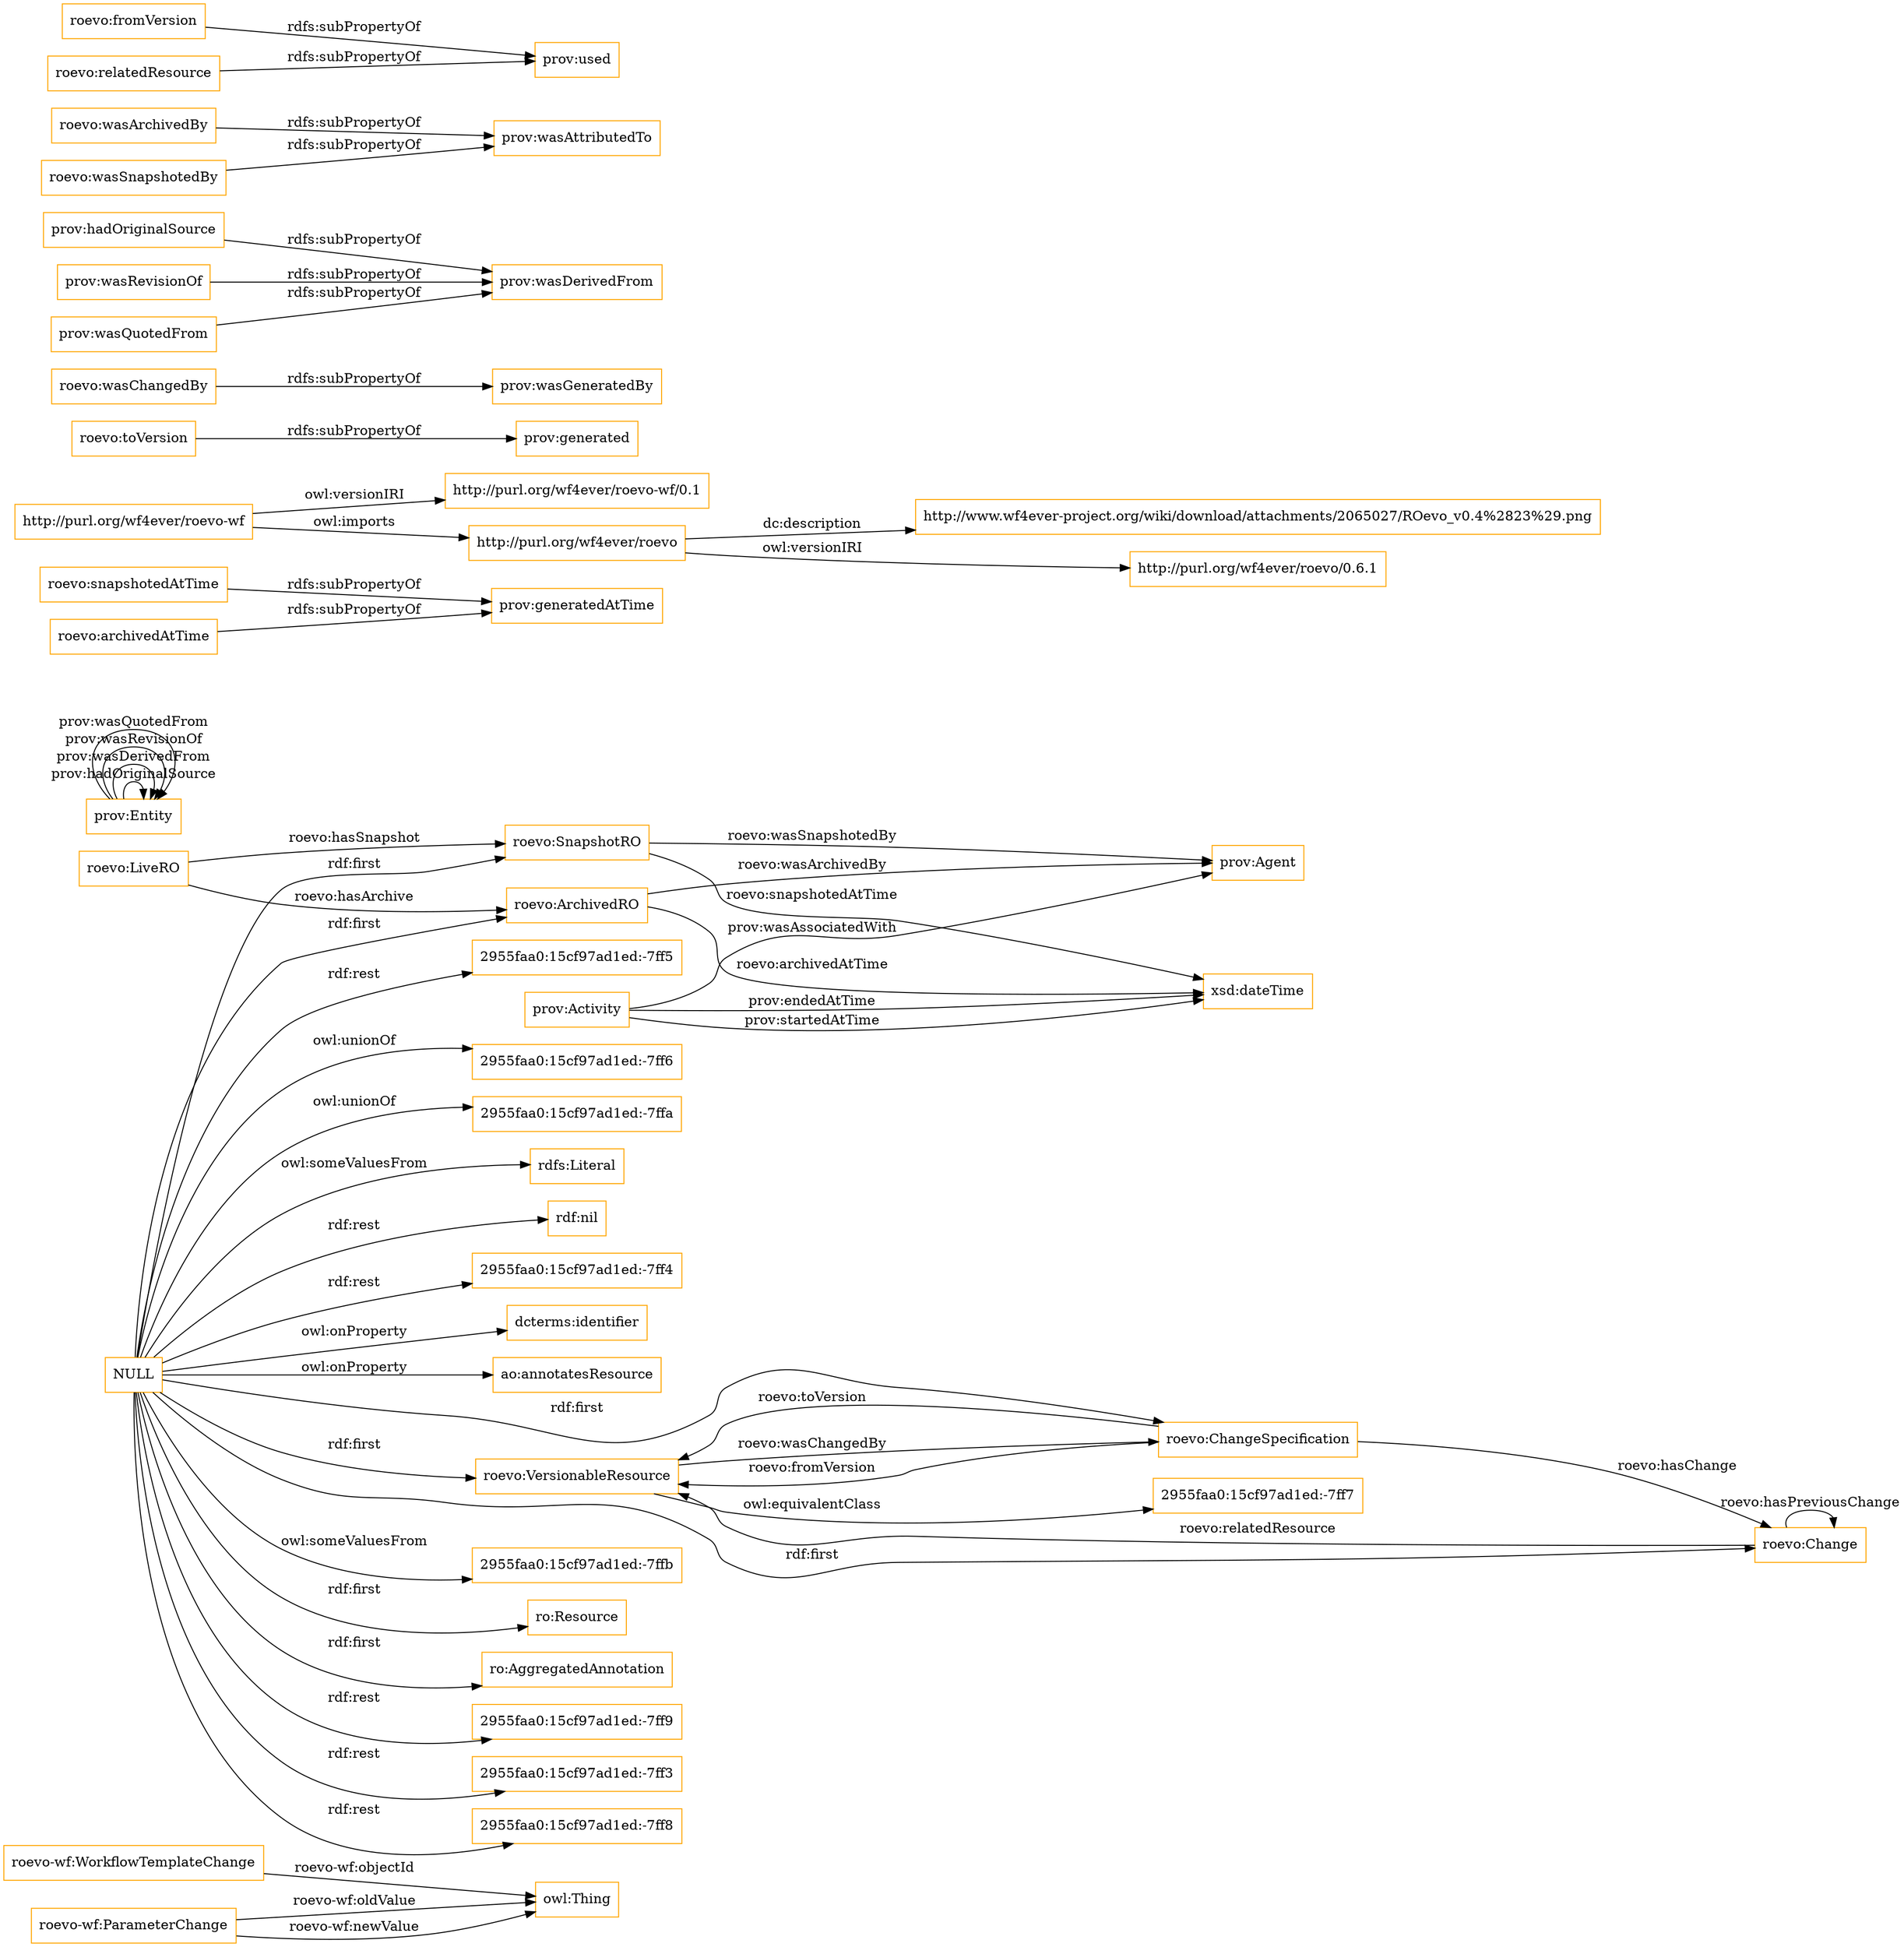 digraph ar2dtool_diagram { 
rankdir=LR;
size="1501"
node [shape = rectangle, color="orange"]; "roevo-wf:WorkflowTemplateChange" "roevo-wf:ParameterChange" "prov:Agent" "roevo:VersionableResource" "2955faa0:15cf97ad1ed:-7ffb" "ro:Resource" "roevo:LiveRO" "roevo:ChangeSpecification" "roevo:SnapshotRO" "roevo:Change" "roevo:ArchivedRO" "ro:AggregatedAnnotation" "prov:Entity" "2955faa0:15cf97ad1ed:-7ff7" "prov:Activity" ; /*classes style*/
	"NULL" -> "2955faa0:15cf97ad1ed:-7ff9" [ label = "rdf:rest" ];
	"NULL" -> "2955faa0:15cf97ad1ed:-7ff3" [ label = "rdf:rest" ];
	"NULL" -> "ro:Resource" [ label = "rdf:first" ];
	"NULL" -> "ro:AggregatedAnnotation" [ label = "rdf:first" ];
	"NULL" -> "roevo:ArchivedRO" [ label = "rdf:first" ];
	"NULL" -> "2955faa0:15cf97ad1ed:-7ff8" [ label = "rdf:rest" ];
	"NULL" -> "roevo:SnapshotRO" [ label = "rdf:first" ];
	"NULL" -> "roevo:Change" [ label = "rdf:first" ];
	"NULL" -> "2955faa0:15cf97ad1ed:-7ff5" [ label = "rdf:rest" ];
	"NULL" -> "2955faa0:15cf97ad1ed:-7ff6" [ label = "owl:unionOf" ];
	"NULL" -> "2955faa0:15cf97ad1ed:-7ffa" [ label = "owl:unionOf" ];
	"NULL" -> "roevo:ChangeSpecification" [ label = "rdf:first" ];
	"NULL" -> "2955faa0:15cf97ad1ed:-7ffb" [ label = "owl:someValuesFrom" ];
	"NULL" -> "rdfs:Literal" [ label = "owl:someValuesFrom" ];
	"NULL" -> "rdf:nil" [ label = "rdf:rest" ];
	"NULL" -> "roevo:VersionableResource" [ label = "rdf:first" ];
	"NULL" -> "2955faa0:15cf97ad1ed:-7ff4" [ label = "rdf:rest" ];
	"NULL" -> "dcterms:identifier" [ label = "owl:onProperty" ];
	"NULL" -> "ao:annotatesResource" [ label = "owl:onProperty" ];
	"roevo:snapshotedAtTime" -> "prov:generatedAtTime" [ label = "rdfs:subPropertyOf" ];
	"roevo:VersionableResource" -> "2955faa0:15cf97ad1ed:-7ff7" [ label = "owl:equivalentClass" ];
	"http://purl.org/wf4ever/roevo-wf" -> "http://purl.org/wf4ever/roevo-wf/0.1" [ label = "owl:versionIRI" ];
	"http://purl.org/wf4ever/roevo-wf" -> "http://purl.org/wf4ever/roevo" [ label = "owl:imports" ];
	"roevo:toVersion" -> "prov:generated" [ label = "rdfs:subPropertyOf" ];
	"http://purl.org/wf4ever/roevo" -> "http://www.wf4ever-project.org/wiki/download/attachments/2065027/ROevo_v0.4%2823%29.png" [ label = "dc:description" ];
	"http://purl.org/wf4ever/roevo" -> "http://purl.org/wf4ever/roevo/0.6.1" [ label = "owl:versionIRI" ];
	"roevo:wasChangedBy" -> "prov:wasGeneratedBy" [ label = "rdfs:subPropertyOf" ];
	"prov:hadOriginalSource" -> "prov:wasDerivedFrom" [ label = "rdfs:subPropertyOf" ];
	"roevo:wasArchivedBy" -> "prov:wasAttributedTo" [ label = "rdfs:subPropertyOf" ];
	"prov:wasRevisionOf" -> "prov:wasDerivedFrom" [ label = "rdfs:subPropertyOf" ];
	"roevo:archivedAtTime" -> "prov:generatedAtTime" [ label = "rdfs:subPropertyOf" ];
	"roevo:fromVersion" -> "prov:used" [ label = "rdfs:subPropertyOf" ];
	"prov:wasQuotedFrom" -> "prov:wasDerivedFrom" [ label = "rdfs:subPropertyOf" ];
	"roevo:relatedResource" -> "prov:used" [ label = "rdfs:subPropertyOf" ];
	"roevo:wasSnapshotedBy" -> "prov:wasAttributedTo" [ label = "rdfs:subPropertyOf" ];
	"roevo-wf:WorkflowTemplateChange" -> "owl:Thing" [ label = "roevo-wf:objectId" ];
	"roevo:ChangeSpecification" -> "roevo:VersionableResource" [ label = "roevo:fromVersion" ];
	"roevo:ChangeSpecification" -> "roevo:Change" [ label = "roevo:hasChange" ];
	"prov:Activity" -> "prov:Agent" [ label = "prov:wasAssociatedWith" ];
	"roevo:Change" -> "roevo:VersionableResource" [ label = "roevo:relatedResource" ];
	"prov:Activity" -> "xsd:dateTime" [ label = "prov:endedAtTime" ];
	"roevo-wf:ParameterChange" -> "owl:Thing" [ label = "roevo-wf:oldValue" ];
	"roevo:ChangeSpecification" -> "roevo:VersionableResource" [ label = "roevo:toVersion" ];
	"roevo:ArchivedRO" -> "xsd:dateTime" [ label = "roevo:archivedAtTime" ];
	"roevo:SnapshotRO" -> "prov:Agent" [ label = "roevo:wasSnapshotedBy" ];
	"prov:Entity" -> "prov:Entity" [ label = "prov:hadOriginalSource" ];
	"prov:Entity" -> "prov:Entity" [ label = "prov:wasDerivedFrom" ];
	"roevo:SnapshotRO" -> "xsd:dateTime" [ label = "roevo:snapshotedAtTime" ];
	"prov:Activity" -> "xsd:dateTime" [ label = "prov:startedAtTime" ];
	"roevo:ArchivedRO" -> "prov:Agent" [ label = "roevo:wasArchivedBy" ];
	"prov:Entity" -> "prov:Entity" [ label = "prov:wasRevisionOf" ];
	"roevo:LiveRO" -> "roevo:SnapshotRO" [ label = "roevo:hasSnapshot" ];
	"roevo:LiveRO" -> "roevo:ArchivedRO" [ label = "roevo:hasArchive" ];
	"prov:Entity" -> "prov:Entity" [ label = "prov:wasQuotedFrom" ];
	"roevo:VersionableResource" -> "roevo:ChangeSpecification" [ label = "roevo:wasChangedBy" ];
	"roevo:Change" -> "roevo:Change" [ label = "roevo:hasPreviousChange" ];
	"roevo-wf:ParameterChange" -> "owl:Thing" [ label = "roevo-wf:newValue" ];

}
